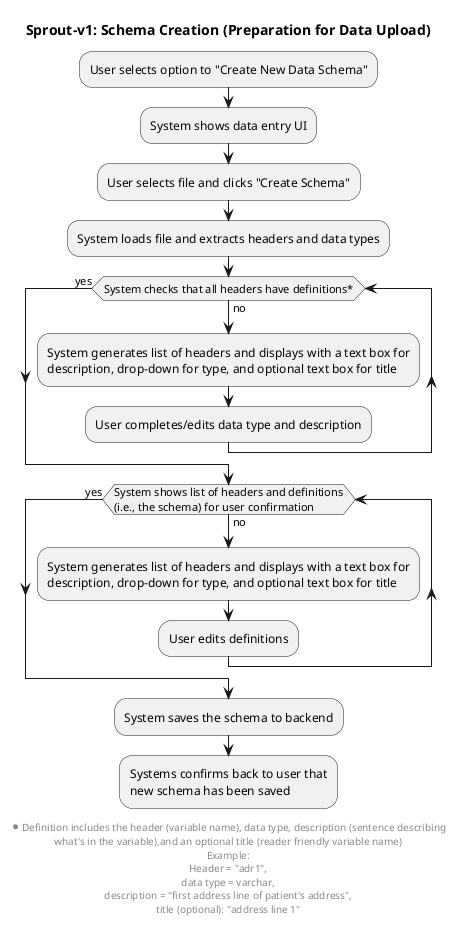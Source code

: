 @startuml sprout-v1-schema-creation-flow

title Sprout-v1: Schema Creation (Preparation for Data Upload)
' User prepares to upload data by creating data schema

:User selects option to "Create New Data Schema";
:System shows data entry UI;
:User selects file and clicks "Create Schema";
:System loads file and extracts headers and data types;
    while (System checks that all headers have definitions*) is (no)
:System generates list of headers and displays with a text box for\ndescription, drop-down for type, and optional text box for title;
:User completes/edits data type and description;
    end while (yes)
    while (System shows list of headers and definitions\n(i.e., the schema) for user confirmation) is (no)
:System generates list of headers and displays with a text box for\ndescription, drop-down for type, and optional text box for title;
:User edits definitions;
    end while (yes)
:System saves the schema to backend;
:Systems confirms back to user that
new schema has been saved;

footer \n*Definition includes the header (variable name), data type, description (sentence describing\nwhat's in the variable),and an optional title (reader friendly variable name)\nExample:\nHeader = "adr1",\ndata type = varchar,\ndescription = "first address line of patient's address",\ntitle (optional): "address line 1"

@enduml

' Question: Are users able to edit headers or are they "set" by the data/file/csv?